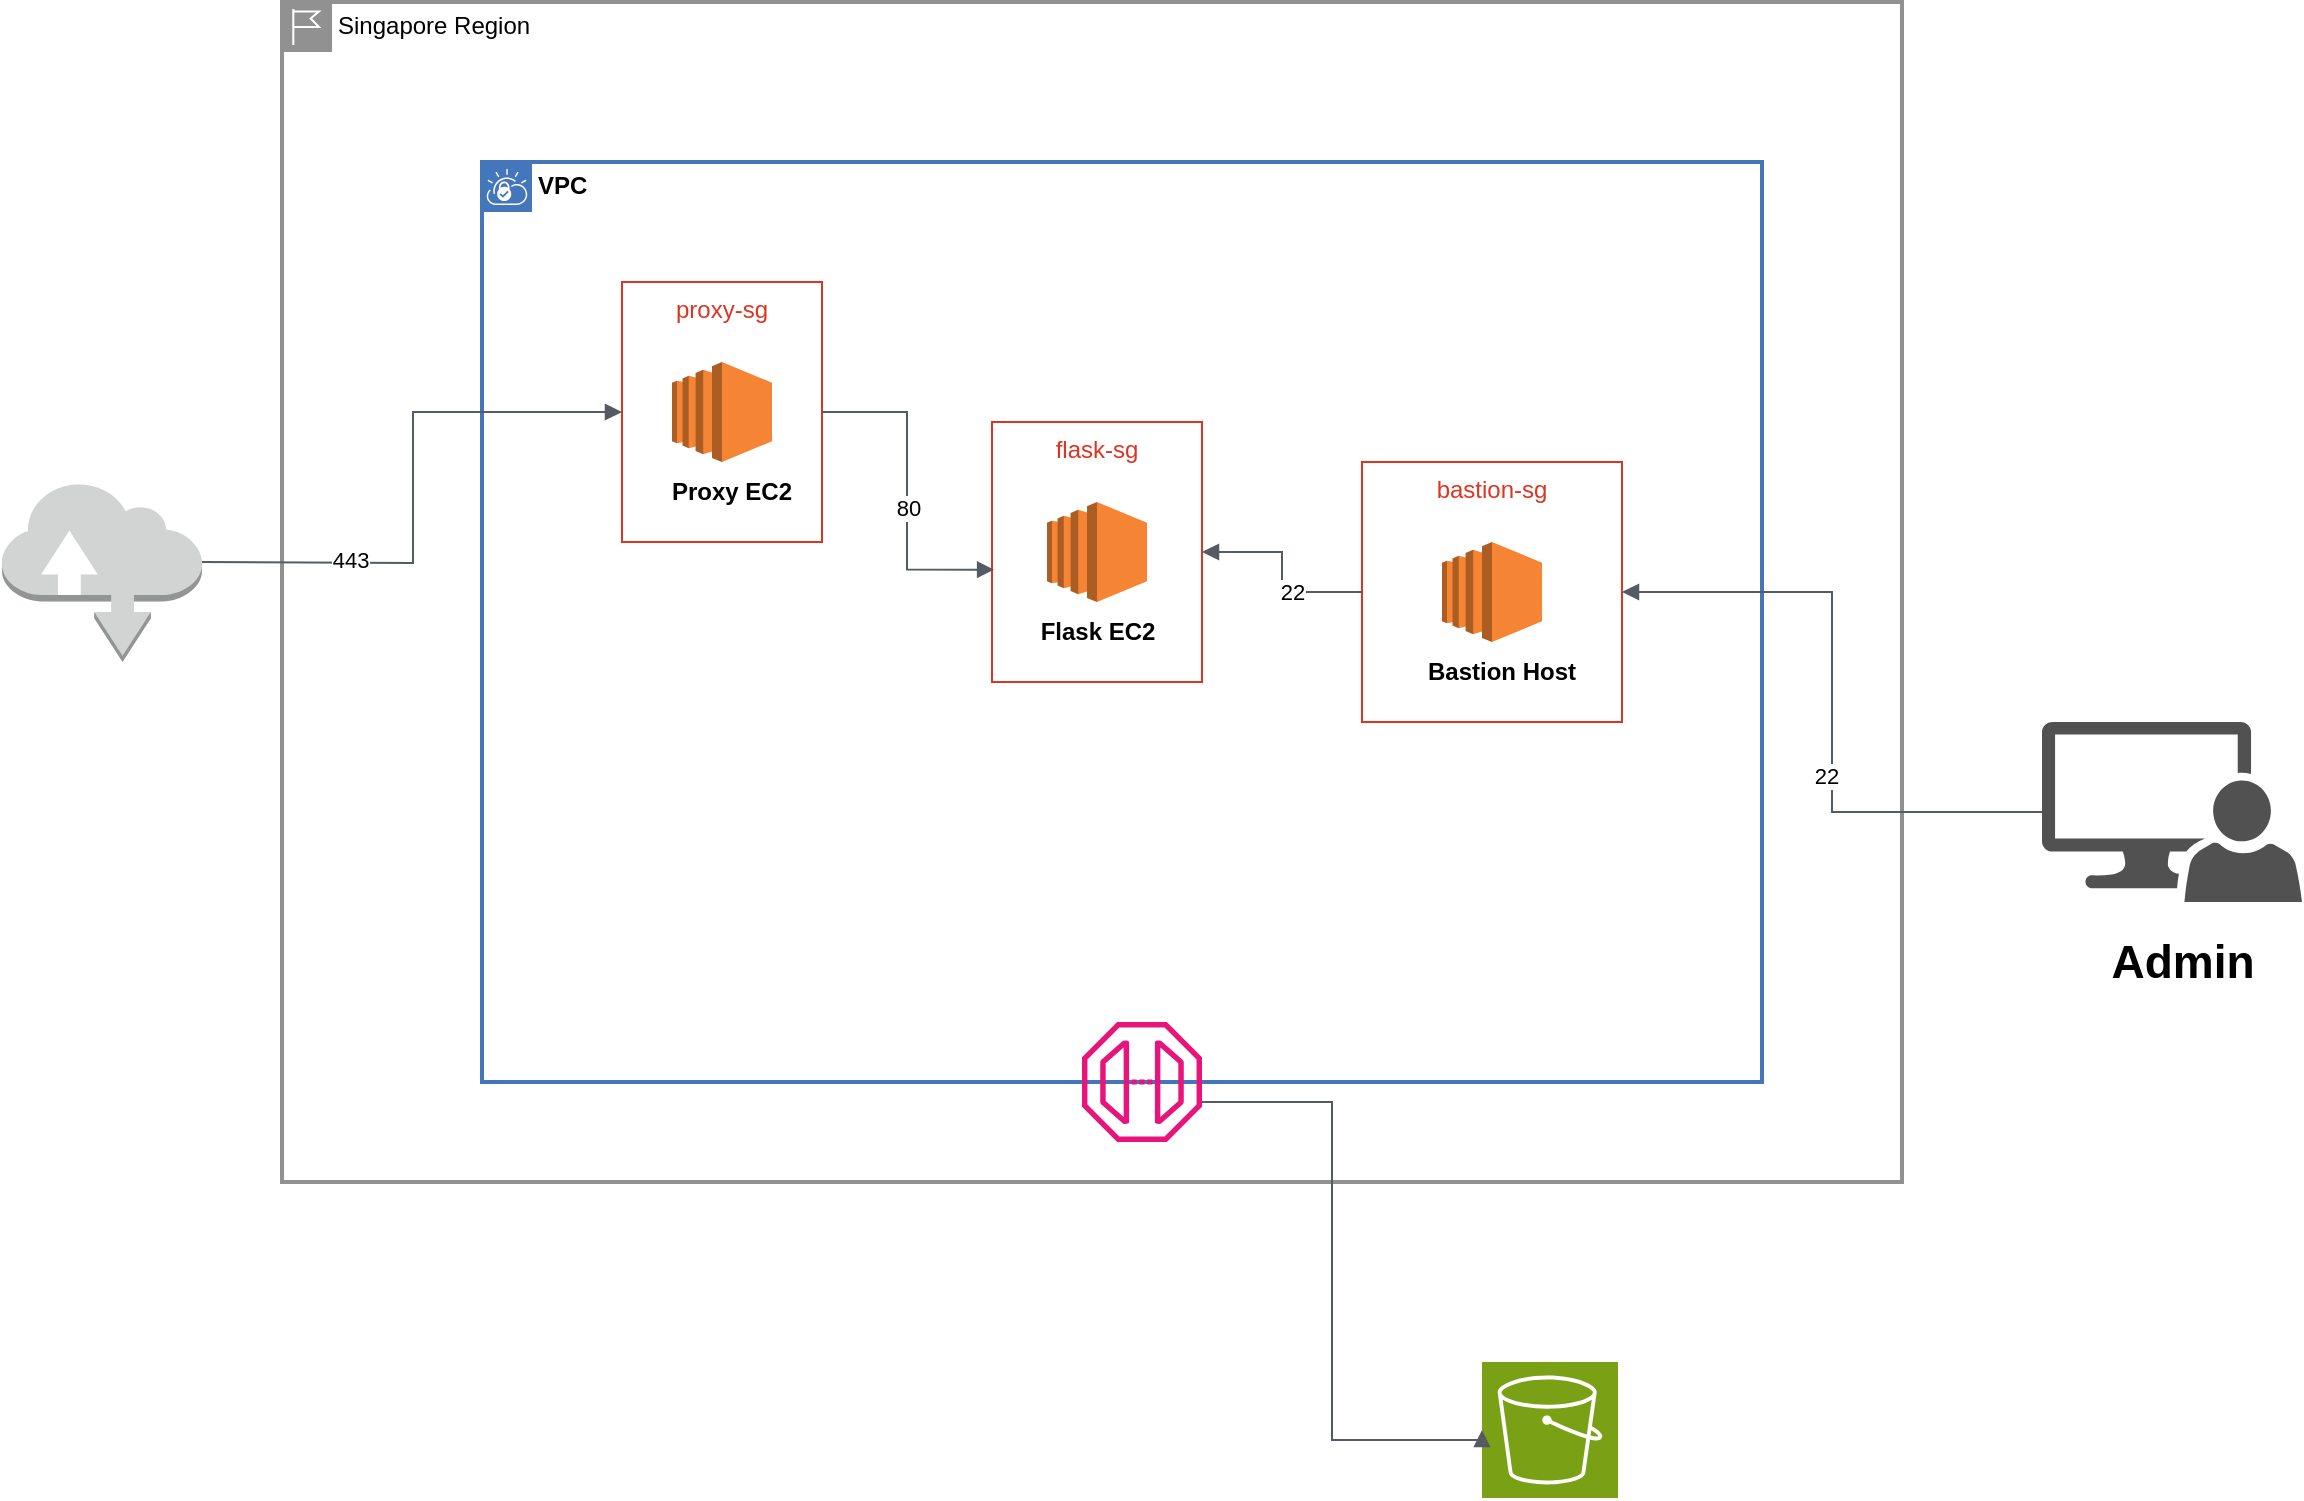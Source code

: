 <mxfile version="27.0.6">
  <diagram name="Trang-1" id="7fhELOmFYXn_s-FYaYJF">
    <mxGraphModel dx="1489" dy="753" grid="1" gridSize="10" guides="1" tooltips="1" connect="1" arrows="1" fold="1" page="1" pageScale="1" pageWidth="4800" pageHeight="4336" math="0" shadow="0">
      <root>
        <mxCell id="0" />
        <mxCell id="1" parent="0" />
        <mxCell id="FkhqDQvy7yKT_oOdReSO-3" value="Singapore Region" style="shape=mxgraph.ibm.box;prType=region;fontStyle=0;verticalAlign=top;align=left;spacingLeft=32;spacingTop=4;fillColor=none;rounded=0;whiteSpace=wrap;html=1;strokeColor=#919191;strokeWidth=2;dashed=0;container=1;spacing=-4;collapsible=0;expand=0;recursiveResize=0;" vertex="1" parent="1">
          <mxGeometry x="250" y="170" width="810" height="590" as="geometry" />
        </mxCell>
        <mxCell id="FkhqDQvy7yKT_oOdReSO-4" value="VPC" style="shape=mxgraph.ibm.box;prType=vpc;fontStyle=1;verticalAlign=top;align=left;spacingLeft=32;spacingTop=4;fillColor=none;rounded=0;whiteSpace=wrap;html=1;strokeColor=#4376BB;strokeWidth=2;dashed=0;container=1;spacing=-4;collapsible=0;expand=0;recursiveResize=0;" vertex="1" parent="FkhqDQvy7yKT_oOdReSO-3">
          <mxGeometry x="100" y="80" width="640" height="460" as="geometry" />
        </mxCell>
        <mxCell id="FkhqDQvy7yKT_oOdReSO-8" value="proxy-sg" style="fillColor=none;strokeColor=#DD3522;verticalAlign=top;fontStyle=0;fontColor=#DD3522;whiteSpace=wrap;html=1;" vertex="1" parent="FkhqDQvy7yKT_oOdReSO-4">
          <mxGeometry x="70" y="60" width="100" height="130" as="geometry" />
        </mxCell>
        <mxCell id="FkhqDQvy7yKT_oOdReSO-9" value="flask-sg" style="fillColor=none;strokeColor=#DD3522;verticalAlign=top;fontStyle=0;fontColor=#DD3522;whiteSpace=wrap;html=1;" vertex="1" parent="FkhqDQvy7yKT_oOdReSO-4">
          <mxGeometry x="255" y="130" width="105" height="130" as="geometry" />
        </mxCell>
        <mxCell id="FkhqDQvy7yKT_oOdReSO-10" value="bastion-sg" style="fillColor=none;strokeColor=#DD3522;verticalAlign=top;fontStyle=0;fontColor=#DD3522;whiteSpace=wrap;html=1;" vertex="1" parent="FkhqDQvy7yKT_oOdReSO-4">
          <mxGeometry x="440" y="150" width="130" height="130" as="geometry" />
        </mxCell>
        <mxCell id="FkhqDQvy7yKT_oOdReSO-11" value="" style="outlineConnect=0;dashed=0;verticalLabelPosition=bottom;verticalAlign=top;align=center;html=1;shape=mxgraph.aws3.ec2;fillColor=#F58534;gradientColor=none;" vertex="1" parent="FkhqDQvy7yKT_oOdReSO-4">
          <mxGeometry x="95" y="100" width="50" height="50" as="geometry" />
        </mxCell>
        <mxCell id="FkhqDQvy7yKT_oOdReSO-12" value="" style="outlineConnect=0;dashed=0;verticalLabelPosition=bottom;verticalAlign=top;align=center;html=1;shape=mxgraph.aws3.ec2;fillColor=#F58534;gradientColor=none;" vertex="1" parent="FkhqDQvy7yKT_oOdReSO-4">
          <mxGeometry x="282.5" y="170" width="50" height="50" as="geometry" />
        </mxCell>
        <mxCell id="FkhqDQvy7yKT_oOdReSO-13" value="" style="outlineConnect=0;dashed=0;verticalLabelPosition=bottom;verticalAlign=top;align=center;html=1;shape=mxgraph.aws3.ec2;fillColor=#F58534;gradientColor=none;" vertex="1" parent="FkhqDQvy7yKT_oOdReSO-4">
          <mxGeometry x="480" y="190" width="50" height="50" as="geometry" />
        </mxCell>
        <mxCell id="FkhqDQvy7yKT_oOdReSO-14" value="&lt;b&gt;Proxy EC2&lt;/b&gt;" style="text;strokeColor=none;align=center;fillColor=none;html=1;verticalAlign=middle;whiteSpace=wrap;rounded=0;" vertex="1" parent="FkhqDQvy7yKT_oOdReSO-4">
          <mxGeometry x="90" y="150" width="70" height="30" as="geometry" />
        </mxCell>
        <mxCell id="FkhqDQvy7yKT_oOdReSO-15" value="&lt;b&gt;Flask EC2&lt;/b&gt;" style="text;strokeColor=none;align=center;fillColor=none;html=1;verticalAlign=middle;whiteSpace=wrap;rounded=0;" vertex="1" parent="FkhqDQvy7yKT_oOdReSO-4">
          <mxGeometry x="272.5" y="220" width="70" height="30" as="geometry" />
        </mxCell>
        <mxCell id="FkhqDQvy7yKT_oOdReSO-16" value="&lt;b&gt;Bastion Host&lt;/b&gt;" style="text;strokeColor=none;align=center;fillColor=none;html=1;verticalAlign=middle;whiteSpace=wrap;rounded=0;" vertex="1" parent="FkhqDQvy7yKT_oOdReSO-4">
          <mxGeometry x="470" y="240" width="80" height="30" as="geometry" />
        </mxCell>
        <mxCell id="FkhqDQvy7yKT_oOdReSO-17" value="" style="sketch=0;outlineConnect=0;fontColor=#232F3E;gradientColor=none;fillColor=#E7157B;strokeColor=none;dashed=0;verticalLabelPosition=bottom;verticalAlign=top;align=center;html=1;fontSize=12;fontStyle=0;aspect=fixed;pointerEvents=1;shape=mxgraph.aws4.endpoint;" vertex="1" parent="FkhqDQvy7yKT_oOdReSO-4">
          <mxGeometry x="300" y="430" width="60" height="60" as="geometry" />
        </mxCell>
        <mxCell id="FkhqDQvy7yKT_oOdReSO-23" value="" style="edgeStyle=orthogonalEdgeStyle;html=1;endArrow=block;elbow=vertical;startArrow=none;endFill=1;strokeColor=#545B64;rounded=0;exitX=1;exitY=0.5;exitDx=0;exitDy=0;entryX=0.01;entryY=0.568;entryDx=0;entryDy=0;entryPerimeter=0;" edge="1" parent="FkhqDQvy7yKT_oOdReSO-4" source="FkhqDQvy7yKT_oOdReSO-8" target="FkhqDQvy7yKT_oOdReSO-9">
          <mxGeometry width="100" relative="1" as="geometry">
            <mxPoint x="180" y="120" as="sourcePoint" />
            <mxPoint x="280" y="120" as="targetPoint" />
          </mxGeometry>
        </mxCell>
        <mxCell id="FkhqDQvy7yKT_oOdReSO-24" value="80" style="edgeLabel;html=1;align=center;verticalAlign=middle;resizable=0;points=[];" vertex="1" connectable="0" parent="FkhqDQvy7yKT_oOdReSO-23">
          <mxGeometry x="0.096" relative="1" as="geometry">
            <mxPoint as="offset" />
          </mxGeometry>
        </mxCell>
        <mxCell id="FkhqDQvy7yKT_oOdReSO-25" value="" style="edgeStyle=orthogonalEdgeStyle;html=1;endArrow=none;elbow=vertical;startArrow=block;startFill=1;strokeColor=#545B64;rounded=0;exitX=1;exitY=0.5;exitDx=0;exitDy=0;entryX=0;entryY=0.5;entryDx=0;entryDy=0;" edge="1" parent="FkhqDQvy7yKT_oOdReSO-4" source="FkhqDQvy7yKT_oOdReSO-9" target="FkhqDQvy7yKT_oOdReSO-10">
          <mxGeometry width="100" relative="1" as="geometry">
            <mxPoint x="380" y="200" as="sourcePoint" />
            <mxPoint x="480" y="200" as="targetPoint" />
          </mxGeometry>
        </mxCell>
        <mxCell id="FkhqDQvy7yKT_oOdReSO-26" value="22" style="edgeLabel;html=1;align=center;verticalAlign=middle;resizable=0;points=[];" vertex="1" connectable="0" parent="FkhqDQvy7yKT_oOdReSO-25">
          <mxGeometry x="0.287" relative="1" as="geometry">
            <mxPoint as="offset" />
          </mxGeometry>
        </mxCell>
        <mxCell id="FkhqDQvy7yKT_oOdReSO-18" value="" style="sketch=0;points=[[0,0,0],[0.25,0,0],[0.5,0,0],[0.75,0,0],[1,0,0],[0,1,0],[0.25,1,0],[0.5,1,0],[0.75,1,0],[1,1,0],[0,0.25,0],[0,0.5,0],[0,0.75,0],[1,0.25,0],[1,0.5,0],[1,0.75,0]];outlineConnect=0;fontColor=#232F3E;fillColor=#7AA116;strokeColor=#ffffff;dashed=0;verticalLabelPosition=bottom;verticalAlign=top;align=center;html=1;fontSize=12;fontStyle=0;aspect=fixed;shape=mxgraph.aws4.resourceIcon;resIcon=mxgraph.aws4.s3;" vertex="1" parent="1">
          <mxGeometry x="850" y="850" width="68" height="68" as="geometry" />
        </mxCell>
        <mxCell id="FkhqDQvy7yKT_oOdReSO-19" value="" style="edgeStyle=orthogonalEdgeStyle;html=1;endArrow=block;elbow=vertical;startArrow=none;endFill=1;strokeColor=#545B64;rounded=0;entryX=0;entryY=0.5;entryDx=0;entryDy=0;entryPerimeter=0;" edge="1" parent="1" source="FkhqDQvy7yKT_oOdReSO-17" target="FkhqDQvy7yKT_oOdReSO-18">
          <mxGeometry width="100" relative="1" as="geometry">
            <mxPoint x="660" y="850" as="sourcePoint" />
            <mxPoint x="760" y="850" as="targetPoint" />
            <Array as="points">
              <mxPoint x="775" y="720" />
              <mxPoint x="775" y="889" />
            </Array>
          </mxGeometry>
        </mxCell>
        <mxCell id="FkhqDQvy7yKT_oOdReSO-20" value="" style="outlineConnect=0;dashed=0;verticalLabelPosition=bottom;verticalAlign=top;align=center;html=1;shape=mxgraph.aws3.internet;fillColor=#D2D3D3;gradientColor=none;" vertex="1" parent="1">
          <mxGeometry x="110" y="410" width="100" height="90" as="geometry" />
        </mxCell>
        <mxCell id="FkhqDQvy7yKT_oOdReSO-21" value="" style="edgeStyle=orthogonalEdgeStyle;html=1;endArrow=block;elbow=vertical;startArrow=none;endFill=1;strokeColor=#545B64;rounded=0;entryX=0;entryY=0.5;entryDx=0;entryDy=0;" edge="1" parent="1" target="FkhqDQvy7yKT_oOdReSO-8">
          <mxGeometry width="100" relative="1" as="geometry">
            <mxPoint x="210" y="450" as="sourcePoint" />
            <mxPoint x="310" y="450" as="targetPoint" />
          </mxGeometry>
        </mxCell>
        <mxCell id="FkhqDQvy7yKT_oOdReSO-22" value="443" style="edgeLabel;html=1;align=center;verticalAlign=middle;resizable=0;points=[];" vertex="1" connectable="0" parent="FkhqDQvy7yKT_oOdReSO-21">
          <mxGeometry x="-0.486" y="2" relative="1" as="geometry">
            <mxPoint as="offset" />
          </mxGeometry>
        </mxCell>
        <mxCell id="FkhqDQvy7yKT_oOdReSO-27" value="" style="sketch=0;pointerEvents=1;shadow=0;dashed=0;html=1;strokeColor=none;labelPosition=center;verticalLabelPosition=bottom;verticalAlign=top;align=center;fillColor=#515151;shape=mxgraph.mscae.system_center.admin_console" vertex="1" parent="1">
          <mxGeometry x="1130" y="530" width="130" height="90" as="geometry" />
        </mxCell>
        <mxCell id="FkhqDQvy7yKT_oOdReSO-28" value="" style="edgeStyle=orthogonalEdgeStyle;html=1;endArrow=none;elbow=vertical;startArrow=block;startFill=1;strokeColor=#545B64;rounded=0;entryX=0;entryY=0.5;entryDx=0;entryDy=0;entryPerimeter=0;exitX=1;exitY=0.5;exitDx=0;exitDy=0;" edge="1" parent="1" source="FkhqDQvy7yKT_oOdReSO-10" target="FkhqDQvy7yKT_oOdReSO-27">
          <mxGeometry width="100" relative="1" as="geometry">
            <mxPoint x="1000" y="580" as="sourcePoint" />
            <mxPoint x="1100" y="580" as="targetPoint" />
          </mxGeometry>
        </mxCell>
        <mxCell id="FkhqDQvy7yKT_oOdReSO-30" value="22" style="edgeLabel;html=1;align=center;verticalAlign=middle;resizable=0;points=[];" vertex="1" connectable="0" parent="FkhqDQvy7yKT_oOdReSO-28">
          <mxGeometry x="0.23" y="-3" relative="1" as="geometry">
            <mxPoint as="offset" />
          </mxGeometry>
        </mxCell>
        <mxCell id="FkhqDQvy7yKT_oOdReSO-31" value="&lt;b&gt;&lt;font style=&quot;font-size: 23px;&quot;&gt;Admin&lt;/font&gt;&lt;/b&gt;" style="text;html=1;align=center;verticalAlign=middle;resizable=0;points=[];autosize=1;strokeColor=none;fillColor=none;" vertex="1" parent="1">
          <mxGeometry x="1150" y="630" width="100" height="40" as="geometry" />
        </mxCell>
      </root>
    </mxGraphModel>
  </diagram>
</mxfile>
